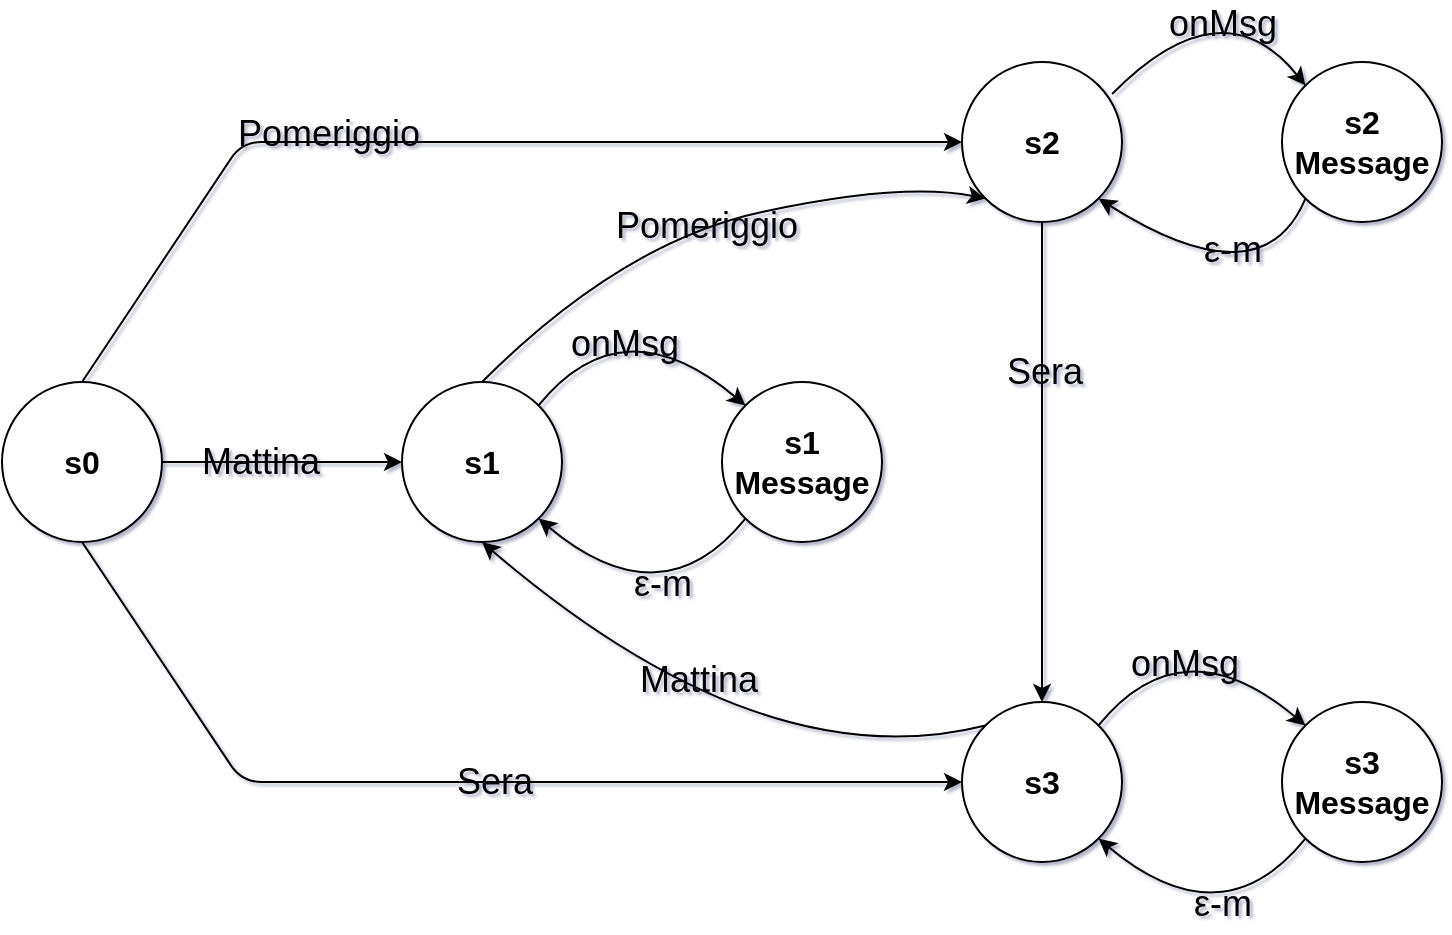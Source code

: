 <mxfile version="14.6.13" type="device"><diagram id="XlVE5-xryuGvepI5CNff" name="Pagina-1"><mxGraphModel dx="1086" dy="846" grid="1" gridSize="10" guides="1" tooltips="1" connect="1" arrows="1" fold="1" page="1" pageScale="1" pageWidth="827" pageHeight="1169" math="0" shadow="1"><root><mxCell id="0"/><mxCell id="1" parent="0"/><mxCell id="6qEfoPGOgzMoCin_E3TO-1" value="&lt;font style=&quot;font-size: 16px&quot;&gt;&lt;b&gt;s0&lt;/b&gt;&lt;/font&gt;" style="ellipse;whiteSpace=wrap;html=1;aspect=fixed;" parent="1" vertex="1"><mxGeometry y="400" width="80" height="80" as="geometry"/></mxCell><mxCell id="6qEfoPGOgzMoCin_E3TO-2" value="&lt;font style=&quot;font-size: 16px&quot;&gt;&lt;b&gt;s2&lt;/b&gt;&lt;/font&gt;" style="ellipse;whiteSpace=wrap;html=1;aspect=fixed;" parent="1" vertex="1"><mxGeometry x="480" y="240" width="80" height="80" as="geometry"/></mxCell><mxCell id="6qEfoPGOgzMoCin_E3TO-3" value="&lt;font style=&quot;font-size: 16px&quot;&gt;&lt;b&gt;s1&lt;/b&gt;&lt;/font&gt;" style="ellipse;whiteSpace=wrap;html=1;aspect=fixed;" parent="1" vertex="1"><mxGeometry x="200" y="400" width="80" height="80" as="geometry"/></mxCell><mxCell id="6qEfoPGOgzMoCin_E3TO-4" value="&lt;font style=&quot;font-size: 16px&quot;&gt;&lt;b&gt;s3&lt;/b&gt;&lt;/font&gt;" style="ellipse;whiteSpace=wrap;html=1;aspect=fixed;" parent="1" vertex="1"><mxGeometry x="480" y="560" width="80" height="80" as="geometry"/></mxCell><mxCell id="6qEfoPGOgzMoCin_E3TO-7" value="" style="endArrow=classic;html=1;exitX=1;exitY=0.5;exitDx=0;exitDy=0;entryX=0;entryY=0.5;entryDx=0;entryDy=0;" parent="1" source="6qEfoPGOgzMoCin_E3TO-1" target="6qEfoPGOgzMoCin_E3TO-3" edge="1"><mxGeometry width="50" height="50" relative="1" as="geometry"><mxPoint x="310" y="450" as="sourcePoint"/><mxPoint x="360" y="400" as="targetPoint"/></mxGeometry></mxCell><mxCell id="6qEfoPGOgzMoCin_E3TO-9" value="&lt;font style=&quot;font-size: 18px&quot;&gt;Mattina&lt;/font&gt;" style="edgeLabel;html=1;align=center;verticalAlign=middle;resizable=0;points=[];labelBackgroundColor=none;fontColor=#000000;" parent="6qEfoPGOgzMoCin_E3TO-7" vertex="1" connectable="0"><mxGeometry x="0.27" y="-1" relative="1" as="geometry"><mxPoint x="-27" y="-1" as="offset"/></mxGeometry></mxCell><mxCell id="VH3kP9FTMxPPRodqdhBO-1" value="&lt;font style=&quot;font-size: 16px&quot;&gt;&lt;b&gt;s1&lt;br&gt;Message&lt;/b&gt;&lt;/font&gt;" style="ellipse;whiteSpace=wrap;html=1;aspect=fixed;" parent="1" vertex="1"><mxGeometry x="360" y="400" width="80" height="80" as="geometry"/></mxCell><mxCell id="VH3kP9FTMxPPRodqdhBO-4" value="" style="curved=1;endArrow=classic;html=1;exitX=1;exitY=0;exitDx=0;exitDy=0;entryX=0;entryY=0;entryDx=0;entryDy=0;" parent="1" source="6qEfoPGOgzMoCin_E3TO-3" target="VH3kP9FTMxPPRodqdhBO-1" edge="1"><mxGeometry width="50" height="50" relative="1" as="geometry"><mxPoint x="310" y="450" as="sourcePoint"/><mxPoint x="360" y="400" as="targetPoint"/><Array as="points"><mxPoint x="310" y="360"/></Array></mxGeometry></mxCell><mxCell id="VH3kP9FTMxPPRodqdhBO-9" value="&lt;font style=&quot;font-size: 18px&quot;&gt;onMsg&lt;/font&gt;" style="edgeLabel;html=1;align=center;verticalAlign=middle;resizable=0;points=[];labelBackgroundColor=none;fontColor=#000000;" parent="VH3kP9FTMxPPRodqdhBO-4" vertex="1" connectable="0"><mxGeometry x="0.087" y="-16" relative="1" as="geometry"><mxPoint x="1" as="offset"/></mxGeometry></mxCell><mxCell id="VH3kP9FTMxPPRodqdhBO-5" value="" style="curved=1;endArrow=classic;html=1;exitX=0;exitY=1;exitDx=0;exitDy=0;entryX=1;entryY=1;entryDx=0;entryDy=0;" parent="1" source="VH3kP9FTMxPPRodqdhBO-1" target="6qEfoPGOgzMoCin_E3TO-3" edge="1"><mxGeometry width="50" height="50" relative="1" as="geometry"><mxPoint x="250" y="410" as="sourcePoint"/><mxPoint x="280" y="490" as="targetPoint"/><Array as="points"><mxPoint x="330" y="520"/></Array></mxGeometry></mxCell><mxCell id="VH3kP9FTMxPPRodqdhBO-13" value="&lt;font style=&quot;font-family: sans-serif; font-size: 18px;&quot;&gt;ε&lt;/font&gt;&lt;font style=&quot;font-family: sans-serif; font-size: 18px;&quot;&gt;-m&lt;/font&gt;" style="edgeLabel;html=1;align=center;verticalAlign=middle;resizable=0;points=[];labelBackgroundColor=none;fontColor=#000000;" parent="VH3kP9FTMxPPRodqdhBO-5" vertex="1" connectable="0"><mxGeometry x="0.107" y="-17" relative="1" as="geometry"><mxPoint y="3" as="offset"/></mxGeometry></mxCell><mxCell id="VH3kP9FTMxPPRodqdhBO-14" value="&lt;font style=&quot;font-size: 16px&quot;&gt;&lt;b&gt;s2&lt;br&gt;Message&lt;/b&gt;&lt;/font&gt;" style="ellipse;whiteSpace=wrap;html=1;aspect=fixed;" parent="1" vertex="1"><mxGeometry x="640" y="240" width="80" height="80" as="geometry"/></mxCell><mxCell id="VH3kP9FTMxPPRodqdhBO-15" value="" style="curved=1;endArrow=classic;html=1;exitX=0.938;exitY=0.2;exitDx=0;exitDy=0;entryX=0;entryY=0;entryDx=0;entryDy=0;exitPerimeter=0;" parent="1" source="6qEfoPGOgzMoCin_E3TO-2" target="VH3kP9FTMxPPRodqdhBO-14" edge="1"><mxGeometry width="50" height="50" relative="1" as="geometry"><mxPoint x="540" y="240" as="sourcePoint"/><mxPoint x="660" y="240" as="targetPoint"/><Array as="points"><mxPoint x="610" y="200"/></Array></mxGeometry></mxCell><mxCell id="VH3kP9FTMxPPRodqdhBO-16" value="&lt;font style=&quot;font-size: 18px&quot;&gt;onMsg&lt;/font&gt;" style="edgeLabel;html=1;align=center;verticalAlign=middle;resizable=0;points=[];labelBackgroundColor=none;fontColor=#000000;" parent="VH3kP9FTMxPPRodqdhBO-15" vertex="1" connectable="0"><mxGeometry x="0.087" y="-16" relative="1" as="geometry"><mxPoint x="12" y="10" as="offset"/></mxGeometry></mxCell><mxCell id="VH3kP9FTMxPPRodqdhBO-17" value="" style="curved=1;endArrow=classic;html=1;exitX=0;exitY=1;exitDx=0;exitDy=0;entryX=1;entryY=1;entryDx=0;entryDy=0;" parent="1" source="VH3kP9FTMxPPRodqdhBO-14" target="6qEfoPGOgzMoCin_E3TO-2" edge="1"><mxGeometry width="50" height="50" relative="1" as="geometry"><mxPoint x="550" y="250" as="sourcePoint"/><mxPoint x="520" y="320" as="targetPoint"/><Array as="points"><mxPoint x="630" y="360"/></Array></mxGeometry></mxCell><mxCell id="VH3kP9FTMxPPRodqdhBO-18" value="&lt;font style=&quot;font-family: sans-serif; font-size: 18px;&quot;&gt;ε&lt;/font&gt;&lt;font style=&quot;font-family: sans-serif; font-size: 18px;&quot;&gt;-m&lt;/font&gt;" style="edgeLabel;html=1;align=center;verticalAlign=middle;resizable=0;points=[];labelBackgroundColor=none;labelBorderColor=none;fontColor=#000000;" parent="VH3kP9FTMxPPRodqdhBO-17" vertex="1" connectable="0"><mxGeometry x="0.107" y="-17" relative="1" as="geometry"><mxPoint y="3" as="offset"/></mxGeometry></mxCell><mxCell id="VH3kP9FTMxPPRodqdhBO-19" value="&lt;font style=&quot;font-size: 16px&quot;&gt;&lt;b&gt;s3&lt;br&gt;Message&lt;/b&gt;&lt;/font&gt;" style="ellipse;whiteSpace=wrap;html=1;aspect=fixed;" parent="1" vertex="1"><mxGeometry x="640" y="560" width="80" height="80" as="geometry"/></mxCell><mxCell id="VH3kP9FTMxPPRodqdhBO-20" value="" style="curved=1;endArrow=classic;html=1;exitX=1;exitY=0;exitDx=0;exitDy=0;entryX=0;entryY=0;entryDx=0;entryDy=0;" parent="1" source="6qEfoPGOgzMoCin_E3TO-4" target="VH3kP9FTMxPPRodqdhBO-19" edge="1"><mxGeometry width="50" height="50" relative="1" as="geometry"><mxPoint x="520" y="560" as="sourcePoint"/><mxPoint x="640" y="560" as="targetPoint"/><Array as="points"><mxPoint x="590" y="520"/></Array></mxGeometry></mxCell><mxCell id="VH3kP9FTMxPPRodqdhBO-21" value="&lt;font style=&quot;font-size: 18px&quot;&gt;onMsg&lt;/font&gt;" style="edgeLabel;html=1;align=center;verticalAlign=middle;resizable=0;points=[];labelBackgroundColor=none;fontColor=#000000;" parent="VH3kP9FTMxPPRodqdhBO-20" vertex="1" connectable="0"><mxGeometry x="0.087" y="-16" relative="1" as="geometry"><mxPoint x="1" as="offset"/></mxGeometry></mxCell><mxCell id="VH3kP9FTMxPPRodqdhBO-22" value="" style="curved=1;endArrow=classic;html=1;exitX=0;exitY=1;exitDx=0;exitDy=0;entryX=1;entryY=1;entryDx=0;entryDy=0;" parent="1" source="VH3kP9FTMxPPRodqdhBO-19" target="6qEfoPGOgzMoCin_E3TO-4" edge="1"><mxGeometry width="50" height="50" relative="1" as="geometry"><mxPoint x="530" y="570" as="sourcePoint"/><mxPoint x="480" y="690" as="targetPoint"/><Array as="points"><mxPoint x="610" y="680"/></Array></mxGeometry></mxCell><mxCell id="VH3kP9FTMxPPRodqdhBO-23" value="&lt;font style=&quot;font-family: sans-serif; font-size: 18px;&quot;&gt;ε&lt;/font&gt;&lt;font style=&quot;font-family: sans-serif; font-size: 18px;&quot;&gt;-m&lt;/font&gt;" style="edgeLabel;html=1;align=center;verticalAlign=middle;resizable=0;points=[];labelBackgroundColor=none;fontColor=#000000;" parent="VH3kP9FTMxPPRodqdhBO-22" vertex="1" connectable="0"><mxGeometry x="0.107" y="-17" relative="1" as="geometry"><mxPoint y="3" as="offset"/></mxGeometry></mxCell><mxCell id="VH3kP9FTMxPPRodqdhBO-27" value="" style="endArrow=classic;html=1;fontColor=#f0f0f0;exitX=0.5;exitY=1;exitDx=0;exitDy=0;entryX=0.5;entryY=0;entryDx=0;entryDy=0;" parent="1" source="6qEfoPGOgzMoCin_E3TO-2" target="6qEfoPGOgzMoCin_E3TO-4" edge="1"><mxGeometry width="50" height="50" relative="1" as="geometry"><mxPoint x="360" y="440" as="sourcePoint"/><mxPoint x="410" y="390" as="targetPoint"/></mxGeometry></mxCell><mxCell id="VH3kP9FTMxPPRodqdhBO-37" value="&lt;font style=&quot;font-size: 18px&quot;&gt;Sera&lt;/font&gt;" style="edgeLabel;html=1;align=center;verticalAlign=middle;resizable=0;points=[];labelBackgroundColor=none;fontColor=#000000;" parent="VH3kP9FTMxPPRodqdhBO-27" vertex="1" connectable="0"><mxGeometry x="-0.375" y="1" relative="1" as="geometry"><mxPoint as="offset"/></mxGeometry></mxCell><mxCell id="VH3kP9FTMxPPRodqdhBO-28" value="" style="endArrow=classic;html=1;fontColor=#f0f0f0;exitX=0.5;exitY=1;exitDx=0;exitDy=0;entryX=0;entryY=0.5;entryDx=0;entryDy=0;" parent="1" source="6qEfoPGOgzMoCin_E3TO-1" target="6qEfoPGOgzMoCin_E3TO-4" edge="1"><mxGeometry width="50" height="50" relative="1" as="geometry"><mxPoint x="360" y="440" as="sourcePoint"/><mxPoint x="370" y="760" as="targetPoint"/><Array as="points"><mxPoint x="120" y="600"/></Array></mxGeometry></mxCell><mxCell id="VH3kP9FTMxPPRodqdhBO-34" value="&lt;font style=&quot;font-size: 18px&quot;&gt;Sera&lt;/font&gt;" style="edgeLabel;html=1;align=center;verticalAlign=middle;resizable=0;points=[];labelBackgroundColor=none;fontColor=#000000;" parent="VH3kP9FTMxPPRodqdhBO-28" vertex="1" connectable="0"><mxGeometry x="0.068" relative="1" as="geometry"><mxPoint as="offset"/></mxGeometry></mxCell><mxCell id="VH3kP9FTMxPPRodqdhBO-30" value="" style="curved=1;endArrow=classic;html=1;fontColor=#f0f0f0;exitX=0;exitY=0;exitDx=0;exitDy=0;entryX=0.5;entryY=1;entryDx=0;entryDy=0;" parent="1" source="6qEfoPGOgzMoCin_E3TO-4" target="6qEfoPGOgzMoCin_E3TO-3" edge="1"><mxGeometry width="50" height="50" relative="1" as="geometry"><mxPoint x="270" y="570" as="sourcePoint"/><mxPoint x="247" y="520" as="targetPoint"/><Array as="points"><mxPoint x="380" y="600"/></Array></mxGeometry></mxCell><mxCell id="VH3kP9FTMxPPRodqdhBO-35" value="&lt;font style=&quot;font-size: 18px&quot;&gt;Mattina&lt;/font&gt;" style="edgeLabel;html=1;align=center;verticalAlign=middle;resizable=0;points=[];labelBackgroundColor=none;fontColor=#000000;" parent="VH3kP9FTMxPPRodqdhBO-30" vertex="1" connectable="0"><mxGeometry x="0.151" y="-18" relative="1" as="geometry"><mxPoint as="offset"/></mxGeometry></mxCell><mxCell id="VH3kP9FTMxPPRodqdhBO-31" value="" style="curved=1;endArrow=classic;html=1;fontColor=#f0f0f0;exitX=0.5;exitY=0;exitDx=0;exitDy=0;entryX=0;entryY=1;entryDx=0;entryDy=0;" parent="1" source="6qEfoPGOgzMoCin_E3TO-3" target="6qEfoPGOgzMoCin_E3TO-2" edge="1"><mxGeometry width="50" height="50" relative="1" as="geometry"><mxPoint x="180" y="180" as="sourcePoint"/><mxPoint x="431.716" y="271.716" as="targetPoint"/><Array as="points"><mxPoint x="310" y="330"/><mxPoint x="450" y="300"/></Array></mxGeometry></mxCell><mxCell id="VH3kP9FTMxPPRodqdhBO-36" value="&lt;font style=&quot;font-size: 18px&quot;&gt;Pomeriggio&lt;/font&gt;" style="edgeLabel;html=1;align=center;verticalAlign=middle;resizable=0;points=[];labelBackgroundColor=none;fontColor=#000000;" parent="VH3kP9FTMxPPRodqdhBO-31" vertex="1" connectable="0"><mxGeometry x="-0.011" y="-1" relative="1" as="geometry"><mxPoint as="offset"/></mxGeometry></mxCell><mxCell id="VH3kP9FTMxPPRodqdhBO-32" value="" style="endArrow=classic;html=1;fontColor=#f0f0f0;exitX=0.5;exitY=0;exitDx=0;exitDy=0;entryX=0;entryY=0.5;entryDx=0;entryDy=0;" parent="1" source="6qEfoPGOgzMoCin_E3TO-1" target="6qEfoPGOgzMoCin_E3TO-2" edge="1"><mxGeometry width="50" height="50" relative="1" as="geometry"><mxPoint x="360" y="440" as="sourcePoint"/><mxPoint x="410" y="390" as="targetPoint"/><Array as="points"><mxPoint x="120" y="280"/></Array></mxGeometry></mxCell><mxCell id="VH3kP9FTMxPPRodqdhBO-33" value="&lt;font style=&quot;font-size: 18px&quot;&gt;Pomeriggio&lt;/font&gt;" style="edgeLabel;html=1;align=center;verticalAlign=middle;resizable=0;points=[];labelBackgroundColor=none;fontColor=#000000;" parent="VH3kP9FTMxPPRodqdhBO-32" vertex="1" connectable="0"><mxGeometry x="-0.261" y="4" relative="1" as="geometry"><mxPoint as="offset"/></mxGeometry></mxCell></root></mxGraphModel></diagram></mxfile>